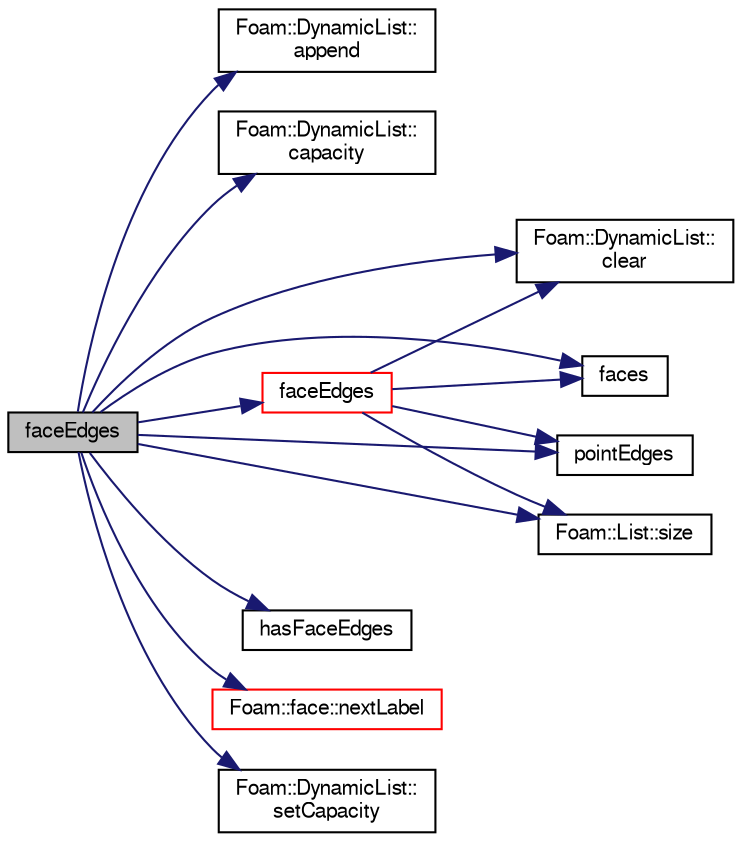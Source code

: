 digraph "faceEdges"
{
  bgcolor="transparent";
  edge [fontname="FreeSans",fontsize="10",labelfontname="FreeSans",labelfontsize="10"];
  node [fontname="FreeSans",fontsize="10",shape=record];
  rankdir="LR";
  Node52880 [label="faceEdges",height=0.2,width=0.4,color="black", fillcolor="grey75", style="filled", fontcolor="black"];
  Node52880 -> Node52881 [color="midnightblue",fontsize="10",style="solid",fontname="FreeSans"];
  Node52881 [label="Foam::DynamicList::\lappend",height=0.2,width=0.4,color="black",URL="$a25890.html#a7b67b42af715604376ad63a681dee6d8",tooltip="Append an element at the end of the list. "];
  Node52880 -> Node52882 [color="midnightblue",fontsize="10",style="solid",fontname="FreeSans"];
  Node52882 [label="Foam::DynamicList::\lcapacity",height=0.2,width=0.4,color="black",URL="$a25890.html#a564a7790acc7ff1a57a1f32759f7a58a",tooltip="Size of the underlying storage. "];
  Node52880 -> Node52883 [color="midnightblue",fontsize="10",style="solid",fontname="FreeSans"];
  Node52883 [label="Foam::DynamicList::\lclear",height=0.2,width=0.4,color="black",URL="$a25890.html#ac8bb3912a3ce86b15842e79d0b421204",tooltip="Clear the addressed list, i.e. set the size to zero. "];
  Node52880 -> Node52884 [color="midnightblue",fontsize="10",style="solid",fontname="FreeSans"];
  Node52884 [label="faceEdges",height=0.2,width=0.4,color="red",URL="$a27530.html#adbfcf489a527a07c33d684834faace79"];
  Node52884 -> Node52883 [color="midnightblue",fontsize="10",style="solid",fontname="FreeSans"];
  Node52884 -> Node52890 [color="midnightblue",fontsize="10",style="solid",fontname="FreeSans"];
  Node52890 [label="faces",height=0.2,width=0.4,color="black",URL="$a27530.html#a3669b3b29537f3a55bbd2ffa8c749f41",tooltip="Return faces. "];
  Node52884 -> Node52892 [color="midnightblue",fontsize="10",style="solid",fontname="FreeSans"];
  Node52892 [label="pointEdges",height=0.2,width=0.4,color="black",URL="$a27530.html#a219060536b044c749e6178283665d632"];
  Node52884 -> Node52894 [color="midnightblue",fontsize="10",style="solid",fontname="FreeSans"];
  Node52894 [label="Foam::List::size",height=0.2,width=0.4,color="black",URL="$a25694.html#a8a5f6fa29bd4b500caf186f60245b384",tooltip="Override size to be inconsistent with allocated storage. "];
  Node52880 -> Node52890 [color="midnightblue",fontsize="10",style="solid",fontname="FreeSans"];
  Node52880 -> Node52895 [color="midnightblue",fontsize="10",style="solid",fontname="FreeSans"];
  Node52895 [label="hasFaceEdges",height=0.2,width=0.4,color="black",URL="$a27530.html#ad0c7009ddbec1c6b2fdda6c389c802eb"];
  Node52880 -> Node52896 [color="midnightblue",fontsize="10",style="solid",fontname="FreeSans"];
  Node52896 [label="Foam::face::nextLabel",height=0.2,width=0.4,color="red",URL="$a27218.html#a8d8ab7da5fc0315042faf1b6dcf64f4a",tooltip="Next vertex on face. "];
  Node52880 -> Node52892 [color="midnightblue",fontsize="10",style="solid",fontname="FreeSans"];
  Node52880 -> Node52898 [color="midnightblue",fontsize="10",style="solid",fontname="FreeSans"];
  Node52898 [label="Foam::DynamicList::\lsetCapacity",height=0.2,width=0.4,color="black",URL="$a25890.html#a3769bf93f15609625d62b693c566bcd1",tooltip="Alter the size of the underlying storage. "];
  Node52880 -> Node52894 [color="midnightblue",fontsize="10",style="solid",fontname="FreeSans"];
}
